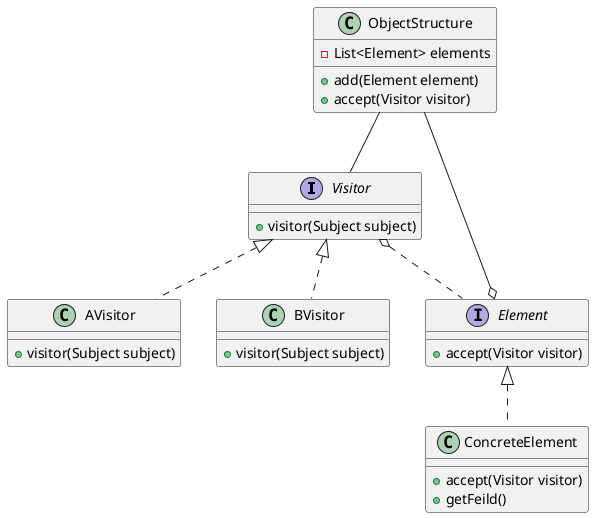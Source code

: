 @startuml

Visitor <|.. AVisitor
Visitor <|.. BVisitor
Element <|.. ConcreteElement
Visitor  o.. Element
ObjectStructure --o Element
ObjectStructure -- Visitor

interface Visitor{
    +visitor(Subject subject)
}
interface Element{
    +accept(Visitor visitor)
}

class ConcreteElement {
    +accept(Visitor visitor)
    +getFeild()
}
class AVisitor {
    +visitor(Subject subject)
}

class BVisitor {
   +visitor(Subject subject)
}
class ObjectStructure {
    -List<Element> elements
   +add(Element element)
   +accept(Visitor visitor)

}

@enduml